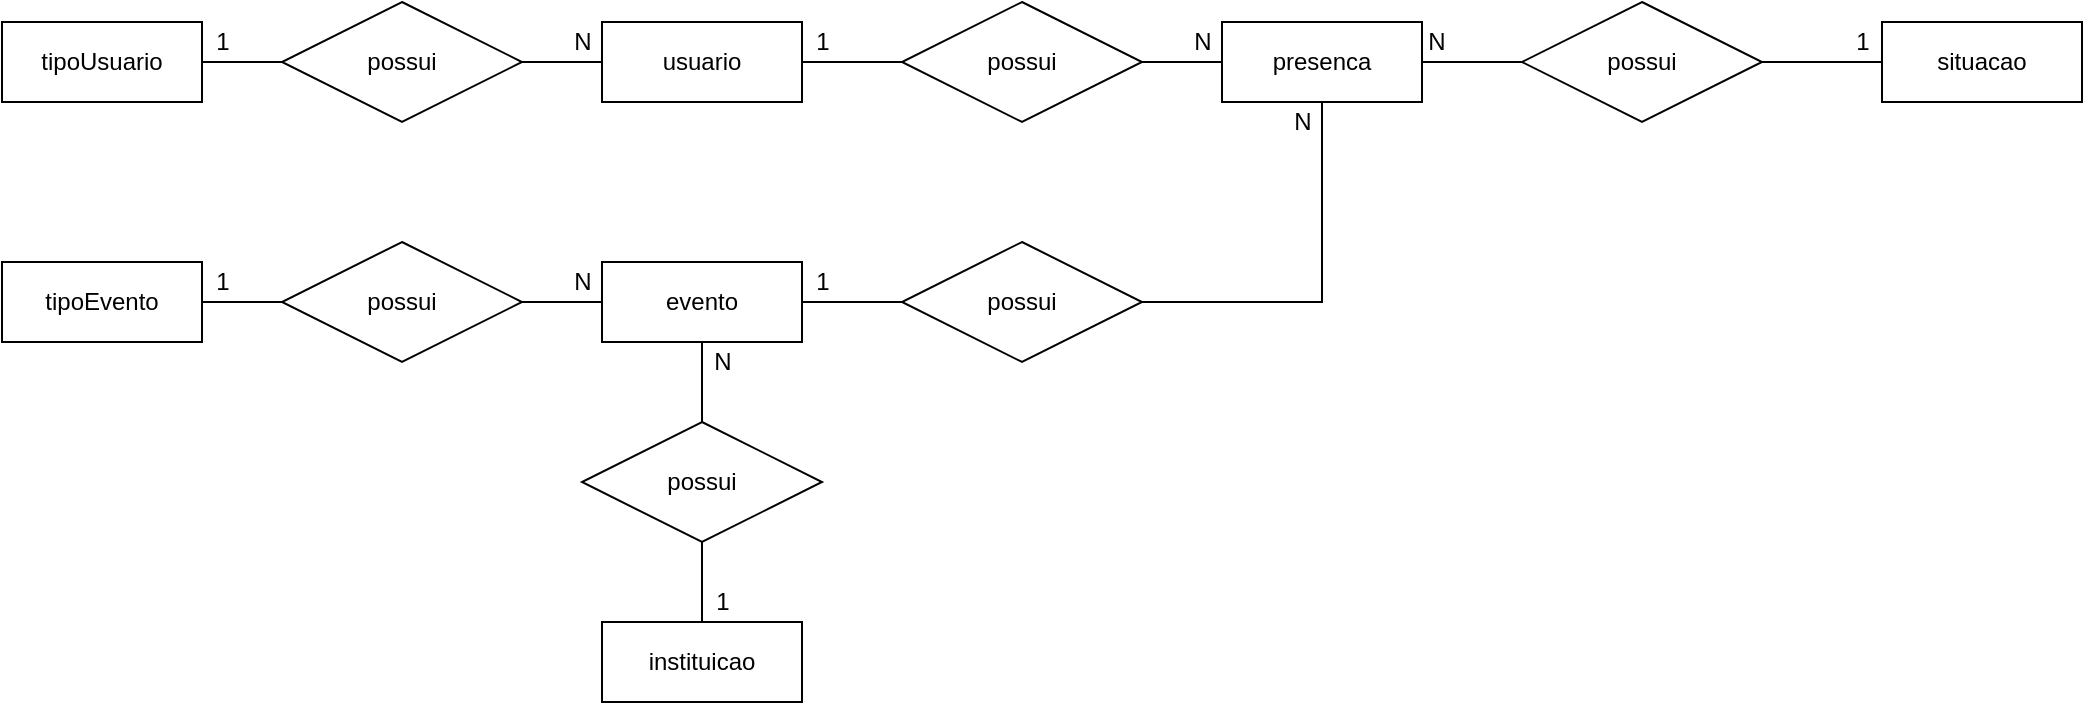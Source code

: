 <mxfile version="14.9.8" type="device" pages="2"><diagram id="8KYvfjo6kvPRjf18fHvL" name="Conceito"><mxGraphModel dx="668" dy="735" grid="1" gridSize="10" guides="1" tooltips="1" connect="1" arrows="1" fold="1" page="1" pageScale="1" pageWidth="827" pageHeight="1169" math="0" shadow="0"><root><mxCell id="0"/><mxCell id="1" parent="0"/><mxCell id="UQ9YuOm2cZUf2QV76al2-5" style="edgeStyle=orthogonalEdgeStyle;rounded=0;orthogonalLoop=1;jettySize=auto;html=1;entryX=0;entryY=0.5;entryDx=0;entryDy=0;endArrow=none;endFill=0;" edge="1" parent="1" source="UQ9YuOm2cZUf2QV76al2-2" target="UQ9YuOm2cZUf2QV76al2-3"><mxGeometry relative="1" as="geometry"/></mxCell><mxCell id="UQ9YuOm2cZUf2QV76al2-12" value="" style="edgeStyle=orthogonalEdgeStyle;rounded=0;orthogonalLoop=1;jettySize=auto;html=1;endArrow=none;endFill=0;" edge="1" parent="1" source="UQ9YuOm2cZUf2QV76al2-2" target="UQ9YuOm2cZUf2QV76al2-3"><mxGeometry relative="1" as="geometry"/></mxCell><mxCell id="UQ9YuOm2cZUf2QV76al2-2" value="tipoUsuario" style="whiteSpace=wrap;html=1;align=center;" vertex="1" parent="1"><mxGeometry x="100" y="180" width="100" height="40" as="geometry"/></mxCell><mxCell id="UQ9YuOm2cZUf2QV76al2-6" style="edgeStyle=orthogonalEdgeStyle;rounded=0;orthogonalLoop=1;jettySize=auto;html=1;entryX=0;entryY=0.5;entryDx=0;entryDy=0;endArrow=none;endFill=0;" edge="1" parent="1" source="UQ9YuOm2cZUf2QV76al2-3" target="UQ9YuOm2cZUf2QV76al2-4"><mxGeometry relative="1" as="geometry"/></mxCell><mxCell id="UQ9YuOm2cZUf2QV76al2-3" value="possui" style="shape=rhombus;perimeter=rhombusPerimeter;whiteSpace=wrap;html=1;align=center;" vertex="1" parent="1"><mxGeometry x="240" y="170" width="120" height="60" as="geometry"/></mxCell><mxCell id="UQ9YuOm2cZUf2QV76al2-28" style="edgeStyle=orthogonalEdgeStyle;rounded=0;orthogonalLoop=1;jettySize=auto;html=1;entryX=0;entryY=0.5;entryDx=0;entryDy=0;endArrow=none;endFill=0;" edge="1" parent="1" source="UQ9YuOm2cZUf2QV76al2-4" target="UQ9YuOm2cZUf2QV76al2-18"><mxGeometry relative="1" as="geometry"/></mxCell><mxCell id="UQ9YuOm2cZUf2QV76al2-4" value="usuario" style="whiteSpace=wrap;html=1;align=center;" vertex="1" parent="1"><mxGeometry x="400" y="180" width="100" height="40" as="geometry"/></mxCell><mxCell id="UQ9YuOm2cZUf2QV76al2-7" style="edgeStyle=orthogonalEdgeStyle;rounded=0;orthogonalLoop=1;jettySize=auto;html=1;entryX=0;entryY=0.5;entryDx=0;entryDy=0;endArrow=none;endFill=0;" edge="1" source="UQ9YuOm2cZUf2QV76al2-8" target="UQ9YuOm2cZUf2QV76al2-10" parent="1"><mxGeometry relative="1" as="geometry"/></mxCell><mxCell id="UQ9YuOm2cZUf2QV76al2-8" value="tipoEvento" style="whiteSpace=wrap;html=1;align=center;" vertex="1" parent="1"><mxGeometry x="100" y="300" width="100" height="40" as="geometry"/></mxCell><mxCell id="UQ9YuOm2cZUf2QV76al2-9" style="edgeStyle=orthogonalEdgeStyle;rounded=0;orthogonalLoop=1;jettySize=auto;html=1;entryX=0;entryY=0.5;entryDx=0;entryDy=0;endArrow=none;endFill=0;" edge="1" source="UQ9YuOm2cZUf2QV76al2-10" target="UQ9YuOm2cZUf2QV76al2-11" parent="1"><mxGeometry relative="1" as="geometry"/></mxCell><mxCell id="UQ9YuOm2cZUf2QV76al2-10" value="possui" style="shape=rhombus;perimeter=rhombusPerimeter;whiteSpace=wrap;html=1;align=center;" vertex="1" parent="1"><mxGeometry x="240" y="290" width="120" height="60" as="geometry"/></mxCell><mxCell id="UQ9YuOm2cZUf2QV76al2-21" style="edgeStyle=orthogonalEdgeStyle;rounded=0;orthogonalLoop=1;jettySize=auto;html=1;entryX=0.5;entryY=0;entryDx=0;entryDy=0;endArrow=none;endFill=0;" edge="1" parent="1" source="UQ9YuOm2cZUf2QV76al2-11" target="UQ9YuOm2cZUf2QV76al2-17"><mxGeometry relative="1" as="geometry"/></mxCell><mxCell id="UQ9YuOm2cZUf2QV76al2-11" value="evento" style="whiteSpace=wrap;html=1;align=center;" vertex="1" parent="1"><mxGeometry x="400" y="300" width="100" height="40" as="geometry"/></mxCell><mxCell id="UQ9YuOm2cZUf2QV76al2-13" value="1" style="text;html=1;align=center;verticalAlign=middle;resizable=0;points=[];autosize=1;strokeColor=none;" vertex="1" parent="1"><mxGeometry x="200" y="180" width="20" height="20" as="geometry"/></mxCell><mxCell id="UQ9YuOm2cZUf2QV76al2-14" value="N" style="text;html=1;align=center;verticalAlign=middle;resizable=0;points=[];autosize=1;strokeColor=none;" vertex="1" parent="1"><mxGeometry x="380" y="180" width="20" height="20" as="geometry"/></mxCell><mxCell id="UQ9YuOm2cZUf2QV76al2-15" value="1" style="text;html=1;align=center;verticalAlign=middle;resizable=0;points=[];autosize=1;strokeColor=none;" vertex="1" parent="1"><mxGeometry x="200" y="300" width="20" height="20" as="geometry"/></mxCell><mxCell id="UQ9YuOm2cZUf2QV76al2-16" value="N" style="text;html=1;align=center;verticalAlign=middle;resizable=0;points=[];autosize=1;strokeColor=none;" vertex="1" parent="1"><mxGeometry x="380" y="300" width="20" height="20" as="geometry"/></mxCell><mxCell id="UQ9YuOm2cZUf2QV76al2-22" style="edgeStyle=orthogonalEdgeStyle;rounded=0;orthogonalLoop=1;jettySize=auto;html=1;entryX=0.5;entryY=0;entryDx=0;entryDy=0;endArrow=none;endFill=0;" edge="1" parent="1" source="UQ9YuOm2cZUf2QV76al2-17" target="UQ9YuOm2cZUf2QV76al2-20"><mxGeometry relative="1" as="geometry"/></mxCell><mxCell id="UQ9YuOm2cZUf2QV76al2-17" value="possui" style="shape=rhombus;perimeter=rhombusPerimeter;whiteSpace=wrap;html=1;align=center;" vertex="1" parent="1"><mxGeometry x="390" y="380" width="120" height="60" as="geometry"/></mxCell><mxCell id="UQ9YuOm2cZUf2QV76al2-27" style="edgeStyle=orthogonalEdgeStyle;rounded=0;orthogonalLoop=1;jettySize=auto;html=1;entryX=0;entryY=0.5;entryDx=0;entryDy=0;endArrow=none;endFill=0;" edge="1" parent="1" source="UQ9YuOm2cZUf2QV76al2-18" target="UQ9YuOm2cZUf2QV76al2-25"><mxGeometry relative="1" as="geometry"/></mxCell><mxCell id="UQ9YuOm2cZUf2QV76al2-18" value="possui" style="shape=rhombus;perimeter=rhombusPerimeter;whiteSpace=wrap;html=1;align=center;" vertex="1" parent="1"><mxGeometry x="550" y="170" width="120" height="60" as="geometry"/></mxCell><mxCell id="UQ9YuOm2cZUf2QV76al2-20" value="instituicao" style="whiteSpace=wrap;html=1;align=center;" vertex="1" parent="1"><mxGeometry x="400" y="480" width="100" height="40" as="geometry"/></mxCell><mxCell id="UQ9YuOm2cZUf2QV76al2-23" value="1" style="text;html=1;align=center;verticalAlign=middle;resizable=0;points=[];autosize=1;strokeColor=none;" vertex="1" parent="1"><mxGeometry x="450" y="460" width="20" height="20" as="geometry"/></mxCell><mxCell id="UQ9YuOm2cZUf2QV76al2-24" value="N" style="text;html=1;align=center;verticalAlign=middle;resizable=0;points=[];autosize=1;strokeColor=none;" vertex="1" parent="1"><mxGeometry x="450" y="340" width="20" height="20" as="geometry"/></mxCell><mxCell id="UQ9YuOm2cZUf2QV76al2-39" style="edgeStyle=orthogonalEdgeStyle;rounded=0;orthogonalLoop=1;jettySize=auto;html=1;entryX=0;entryY=0.5;entryDx=0;entryDy=0;endArrow=none;endFill=0;" edge="1" parent="1" source="UQ9YuOm2cZUf2QV76al2-25" target="UQ9YuOm2cZUf2QV76al2-36"><mxGeometry relative="1" as="geometry"/></mxCell><mxCell id="UQ9YuOm2cZUf2QV76al2-25" value="presenca" style="whiteSpace=wrap;html=1;align=center;" vertex="1" parent="1"><mxGeometry x="710" y="180" width="100" height="40" as="geometry"/></mxCell><mxCell id="UQ9YuOm2cZUf2QV76al2-30" style="edgeStyle=orthogonalEdgeStyle;rounded=0;orthogonalLoop=1;jettySize=auto;html=1;entryX=0.5;entryY=1;entryDx=0;entryDy=0;endArrow=none;endFill=0;" edge="1" parent="1" source="UQ9YuOm2cZUf2QV76al2-29" target="UQ9YuOm2cZUf2QV76al2-25"><mxGeometry relative="1" as="geometry"/></mxCell><mxCell id="UQ9YuOm2cZUf2QV76al2-31" style="edgeStyle=orthogonalEdgeStyle;rounded=0;orthogonalLoop=1;jettySize=auto;html=1;entryX=1;entryY=0.5;entryDx=0;entryDy=0;endArrow=none;endFill=0;" edge="1" parent="1" source="UQ9YuOm2cZUf2QV76al2-29" target="UQ9YuOm2cZUf2QV76al2-11"><mxGeometry relative="1" as="geometry"/></mxCell><mxCell id="UQ9YuOm2cZUf2QV76al2-29" value="possui" style="shape=rhombus;perimeter=rhombusPerimeter;whiteSpace=wrap;html=1;align=center;" vertex="1" parent="1"><mxGeometry x="550" y="290" width="120" height="60" as="geometry"/></mxCell><mxCell id="UQ9YuOm2cZUf2QV76al2-32" value="1" style="text;html=1;align=center;verticalAlign=middle;resizable=0;points=[];autosize=1;strokeColor=none;" vertex="1" parent="1"><mxGeometry x="500" y="180" width="20" height="20" as="geometry"/></mxCell><mxCell id="UQ9YuOm2cZUf2QV76al2-33" value="N" style="text;html=1;align=center;verticalAlign=middle;resizable=0;points=[];autosize=1;strokeColor=none;" vertex="1" parent="1"><mxGeometry x="690" y="180" width="20" height="20" as="geometry"/></mxCell><mxCell id="UQ9YuOm2cZUf2QV76al2-34" value="N" style="text;html=1;align=center;verticalAlign=middle;resizable=0;points=[];autosize=1;strokeColor=none;" vertex="1" parent="1"><mxGeometry x="740" y="220" width="20" height="20" as="geometry"/></mxCell><mxCell id="UQ9YuOm2cZUf2QV76al2-35" value="1" style="text;html=1;align=center;verticalAlign=middle;resizable=0;points=[];autosize=1;strokeColor=none;" vertex="1" parent="1"><mxGeometry x="500" y="300" width="20" height="20" as="geometry"/></mxCell><mxCell id="UQ9YuOm2cZUf2QV76al2-40" style="edgeStyle=orthogonalEdgeStyle;rounded=0;orthogonalLoop=1;jettySize=auto;html=1;entryX=0;entryY=0.5;entryDx=0;entryDy=0;endArrow=none;endFill=0;" edge="1" parent="1" source="UQ9YuOm2cZUf2QV76al2-36" target="UQ9YuOm2cZUf2QV76al2-37"><mxGeometry relative="1" as="geometry"/></mxCell><mxCell id="UQ9YuOm2cZUf2QV76al2-36" value="possui" style="shape=rhombus;perimeter=rhombusPerimeter;whiteSpace=wrap;html=1;align=center;" vertex="1" parent="1"><mxGeometry x="860" y="170" width="120" height="60" as="geometry"/></mxCell><mxCell id="UQ9YuOm2cZUf2QV76al2-37" value="situacao" style="whiteSpace=wrap;html=1;align=center;" vertex="1" parent="1"><mxGeometry x="1040" y="180" width="100" height="40" as="geometry"/></mxCell><mxCell id="UQ9YuOm2cZUf2QV76al2-41" value="1" style="text;html=1;align=center;verticalAlign=middle;resizable=0;points=[];autosize=1;strokeColor=none;" vertex="1" parent="1"><mxGeometry x="1020" y="180" width="20" height="20" as="geometry"/></mxCell><mxCell id="UQ9YuOm2cZUf2QV76al2-42" value="N" style="text;html=1;align=center;verticalAlign=middle;resizable=0;points=[];autosize=1;strokeColor=none;" vertex="1" parent="1"><mxGeometry x="807" y="180" width="20" height="20" as="geometry"/></mxCell></root></mxGraphModel></diagram><diagram id="87io16Azqyh-L8tjWAuX" name="Lógico"><mxGraphModel dx="786" dy="865" grid="1" gridSize="10" guides="1" tooltips="1" connect="1" arrows="1" fold="1" page="1" pageScale="1" pageWidth="827" pageHeight="1169" math="0" shadow="0"><root><mxCell id="adx8BtPXT2nNKOb2gw-r-0"/><mxCell id="adx8BtPXT2nNKOb2gw-r-1" parent="adx8BtPXT2nNKOb2gw-r-0"/><mxCell id="WqgR4Fwuc0TpO6VFwHFR-0" value="tipoUsuario" style="shape=table;startSize=30;container=1;collapsible=1;childLayout=tableLayout;fixedRows=1;rowLines=0;fontStyle=1;align=center;resizeLast=1;" vertex="1" parent="adx8BtPXT2nNKOb2gw-r-1"><mxGeometry x="69" y="100" width="180" height="100" as="geometry"/></mxCell><mxCell id="WqgR4Fwuc0TpO6VFwHFR-1" value="" style="shape=partialRectangle;collapsible=0;dropTarget=0;pointerEvents=0;fillColor=none;top=0;left=0;bottom=1;right=0;points=[[0,0.5],[1,0.5]];portConstraint=eastwest;" vertex="1" parent="WqgR4Fwuc0TpO6VFwHFR-0"><mxGeometry y="30" width="180" height="30" as="geometry"/></mxCell><mxCell id="WqgR4Fwuc0TpO6VFwHFR-2" value="PK" style="shape=partialRectangle;connectable=0;fillColor=none;top=0;left=0;bottom=0;right=0;fontStyle=1;overflow=hidden;" vertex="1" parent="WqgR4Fwuc0TpO6VFwHFR-1"><mxGeometry width="30" height="30" as="geometry"/></mxCell><mxCell id="WqgR4Fwuc0TpO6VFwHFR-3" value="idTipoUsuario" style="shape=partialRectangle;connectable=0;fillColor=none;top=0;left=0;bottom=0;right=0;align=left;spacingLeft=6;fontStyle=5;overflow=hidden;" vertex="1" parent="WqgR4Fwuc0TpO6VFwHFR-1"><mxGeometry x="30" width="150" height="30" as="geometry"/></mxCell><mxCell id="WqgR4Fwuc0TpO6VFwHFR-4" value="" style="shape=partialRectangle;collapsible=0;dropTarget=0;pointerEvents=0;fillColor=none;top=0;left=0;bottom=0;right=0;points=[[0,0.5],[1,0.5]];portConstraint=eastwest;" vertex="1" parent="WqgR4Fwuc0TpO6VFwHFR-0"><mxGeometry y="60" width="180" height="30" as="geometry"/></mxCell><mxCell id="WqgR4Fwuc0TpO6VFwHFR-5" value="" style="shape=partialRectangle;connectable=0;fillColor=none;top=0;left=0;bottom=0;right=0;editable=1;overflow=hidden;" vertex="1" parent="WqgR4Fwuc0TpO6VFwHFR-4"><mxGeometry width="30" height="30" as="geometry"/></mxCell><mxCell id="WqgR4Fwuc0TpO6VFwHFR-6" value="tituloTipoUsuaario" style="shape=partialRectangle;connectable=0;fillColor=none;top=0;left=0;bottom=0;right=0;align=left;spacingLeft=6;overflow=hidden;" vertex="1" parent="WqgR4Fwuc0TpO6VFwHFR-4"><mxGeometry x="30" width="150" height="30" as="geometry"/></mxCell><mxCell id="WqgR4Fwuc0TpO6VFwHFR-13" value="Usuario" style="shape=table;startSize=30;container=1;collapsible=1;childLayout=tableLayout;fixedRows=1;rowLines=0;fontStyle=1;align=center;resizeLast=1;" vertex="1" parent="adx8BtPXT2nNKOb2gw-r-1"><mxGeometry x="309" y="100" width="180" height="190" as="geometry"/></mxCell><mxCell id="WqgR4Fwuc0TpO6VFwHFR-14" value="" style="shape=partialRectangle;collapsible=0;dropTarget=0;pointerEvents=0;fillColor=none;top=0;left=0;bottom=0;right=0;points=[[0,0.5],[1,0.5]];portConstraint=eastwest;" vertex="1" parent="WqgR4Fwuc0TpO6VFwHFR-13"><mxGeometry y="30" width="180" height="30" as="geometry"/></mxCell><mxCell id="WqgR4Fwuc0TpO6VFwHFR-15" value="PK" style="shape=partialRectangle;connectable=0;fillColor=none;top=0;left=0;bottom=0;right=0;fontStyle=1;overflow=hidden;" vertex="1" parent="WqgR4Fwuc0TpO6VFwHFR-14"><mxGeometry width="60" height="30" as="geometry"/></mxCell><mxCell id="WqgR4Fwuc0TpO6VFwHFR-16" value="idUsuario" style="shape=partialRectangle;connectable=0;fillColor=none;top=0;left=0;bottom=0;right=0;align=left;spacingLeft=6;fontStyle=5;overflow=hidden;" vertex="1" parent="WqgR4Fwuc0TpO6VFwHFR-14"><mxGeometry x="60" width="120" height="30" as="geometry"/></mxCell><mxCell id="WqgR4Fwuc0TpO6VFwHFR-17" value="" style="shape=partialRectangle;collapsible=0;dropTarget=0;pointerEvents=0;fillColor=none;top=0;left=0;bottom=1;right=0;points=[[0,0.5],[1,0.5]];portConstraint=eastwest;" vertex="1" parent="WqgR4Fwuc0TpO6VFwHFR-13"><mxGeometry y="60" width="180" height="30" as="geometry"/></mxCell><mxCell id="WqgR4Fwuc0TpO6VFwHFR-18" value="FK" style="shape=partialRectangle;connectable=0;fillColor=none;top=0;left=0;bottom=0;right=0;fontStyle=1;overflow=hidden;" vertex="1" parent="WqgR4Fwuc0TpO6VFwHFR-17"><mxGeometry width="60" height="30" as="geometry"/></mxCell><mxCell id="WqgR4Fwuc0TpO6VFwHFR-19" value="IdTipoUsuario" style="shape=partialRectangle;connectable=0;fillColor=none;top=0;left=0;bottom=0;right=0;align=left;spacingLeft=6;fontStyle=5;overflow=hidden;" vertex="1" parent="WqgR4Fwuc0TpO6VFwHFR-17"><mxGeometry x="60" width="120" height="30" as="geometry"/></mxCell><mxCell id="WqgR4Fwuc0TpO6VFwHFR-20" value="" style="shape=partialRectangle;collapsible=0;dropTarget=0;pointerEvents=0;fillColor=none;top=0;left=0;bottom=0;right=0;points=[[0,0.5],[1,0.5]];portConstraint=eastwest;" vertex="1" parent="WqgR4Fwuc0TpO6VFwHFR-13"><mxGeometry y="90" width="180" height="30" as="geometry"/></mxCell><mxCell id="WqgR4Fwuc0TpO6VFwHFR-21" value="" style="shape=partialRectangle;connectable=0;fillColor=none;top=0;left=0;bottom=0;right=0;editable=1;overflow=hidden;" vertex="1" parent="WqgR4Fwuc0TpO6VFwHFR-20"><mxGeometry width="60" height="30" as="geometry"/></mxCell><mxCell id="WqgR4Fwuc0TpO6VFwHFR-22" value="nomeUsuario" style="shape=partialRectangle;connectable=0;fillColor=none;top=0;left=0;bottom=0;right=0;align=left;spacingLeft=6;overflow=hidden;" vertex="1" parent="WqgR4Fwuc0TpO6VFwHFR-20"><mxGeometry x="60" width="120" height="30" as="geometry"/></mxCell><mxCell id="WqgR4Fwuc0TpO6VFwHFR-23" value="" style="shape=partialRectangle;collapsible=0;dropTarget=0;pointerEvents=0;fillColor=none;top=0;left=0;bottom=0;right=0;points=[[0,0.5],[1,0.5]];portConstraint=eastwest;" vertex="1" parent="WqgR4Fwuc0TpO6VFwHFR-13"><mxGeometry y="120" width="180" height="30" as="geometry"/></mxCell><mxCell id="WqgR4Fwuc0TpO6VFwHFR-24" value="" style="shape=partialRectangle;connectable=0;fillColor=none;top=0;left=0;bottom=0;right=0;editable=1;overflow=hidden;" vertex="1" parent="WqgR4Fwuc0TpO6VFwHFR-23"><mxGeometry width="60" height="30" as="geometry"/></mxCell><mxCell id="WqgR4Fwuc0TpO6VFwHFR-25" value="email" style="shape=partialRectangle;connectable=0;fillColor=none;top=0;left=0;bottom=0;right=0;align=left;spacingLeft=6;overflow=hidden;" vertex="1" parent="WqgR4Fwuc0TpO6VFwHFR-23"><mxGeometry x="60" width="120" height="30" as="geometry"/></mxCell><mxCell id="WqgR4Fwuc0TpO6VFwHFR-41" value="" style="shape=partialRectangle;collapsible=0;dropTarget=0;pointerEvents=0;fillColor=none;top=0;left=0;bottom=0;right=0;points=[[0,0.5],[1,0.5]];portConstraint=eastwest;" vertex="1" parent="WqgR4Fwuc0TpO6VFwHFR-13"><mxGeometry y="150" width="180" height="30" as="geometry"/></mxCell><mxCell id="WqgR4Fwuc0TpO6VFwHFR-42" value="" style="shape=partialRectangle;connectable=0;fillColor=none;top=0;left=0;bottom=0;right=0;editable=1;overflow=hidden;" vertex="1" parent="WqgR4Fwuc0TpO6VFwHFR-41"><mxGeometry width="60" height="30" as="geometry"/></mxCell><mxCell id="WqgR4Fwuc0TpO6VFwHFR-43" value="senha" style="shape=partialRectangle;connectable=0;fillColor=none;top=0;left=0;bottom=0;right=0;align=left;spacingLeft=6;overflow=hidden;" vertex="1" parent="WqgR4Fwuc0TpO6VFwHFR-41"><mxGeometry x="60" width="120" height="30" as="geometry"/></mxCell><mxCell id="WqgR4Fwuc0TpO6VFwHFR-44" value="tipoEvento" style="shape=table;startSize=30;container=1;collapsible=1;childLayout=tableLayout;fixedRows=1;rowLines=0;fontStyle=1;align=center;resizeLast=1;" vertex="1" parent="adx8BtPXT2nNKOb2gw-r-1"><mxGeometry x="69" y="350" width="180" height="100" as="geometry"/></mxCell><mxCell id="WqgR4Fwuc0TpO6VFwHFR-45" value="" style="shape=partialRectangle;collapsible=0;dropTarget=0;pointerEvents=0;fillColor=none;top=0;left=0;bottom=1;right=0;points=[[0,0.5],[1,0.5]];portConstraint=eastwest;" vertex="1" parent="WqgR4Fwuc0TpO6VFwHFR-44"><mxGeometry y="30" width="180" height="30" as="geometry"/></mxCell><mxCell id="WqgR4Fwuc0TpO6VFwHFR-46" value="PK" style="shape=partialRectangle;connectable=0;fillColor=none;top=0;left=0;bottom=0;right=0;fontStyle=1;overflow=hidden;" vertex="1" parent="WqgR4Fwuc0TpO6VFwHFR-45"><mxGeometry width="30" height="30" as="geometry"/></mxCell><mxCell id="WqgR4Fwuc0TpO6VFwHFR-47" value="idTipoEvento" style="shape=partialRectangle;connectable=0;fillColor=none;top=0;left=0;bottom=0;right=0;align=left;spacingLeft=6;fontStyle=5;overflow=hidden;" vertex="1" parent="WqgR4Fwuc0TpO6VFwHFR-45"><mxGeometry x="30" width="150" height="30" as="geometry"/></mxCell><mxCell id="WqgR4Fwuc0TpO6VFwHFR-48" value="" style="shape=partialRectangle;collapsible=0;dropTarget=0;pointerEvents=0;fillColor=none;top=0;left=0;bottom=0;right=0;points=[[0,0.5],[1,0.5]];portConstraint=eastwest;" vertex="1" parent="WqgR4Fwuc0TpO6VFwHFR-44"><mxGeometry y="60" width="180" height="30" as="geometry"/></mxCell><mxCell id="WqgR4Fwuc0TpO6VFwHFR-49" value="" style="shape=partialRectangle;connectable=0;fillColor=none;top=0;left=0;bottom=0;right=0;editable=1;overflow=hidden;" vertex="1" parent="WqgR4Fwuc0TpO6VFwHFR-48"><mxGeometry width="30" height="30" as="geometry"/></mxCell><mxCell id="WqgR4Fwuc0TpO6VFwHFR-50" value="tituloTipoEvento" style="shape=partialRectangle;connectable=0;fillColor=none;top=0;left=0;bottom=0;right=0;align=left;spacingLeft=6;overflow=hidden;" vertex="1" parent="WqgR4Fwuc0TpO6VFwHFR-48"><mxGeometry x="30" width="150" height="30" as="geometry"/></mxCell><mxCell id="WqgR4Fwuc0TpO6VFwHFR-57" value="evento" style="shape=table;startSize=30;container=1;collapsible=1;childLayout=tableLayout;fixedRows=1;rowLines=0;fontStyle=1;align=center;resizeLast=1;" vertex="1" parent="adx8BtPXT2nNKOb2gw-r-1"><mxGeometry x="309" y="350" width="180" height="250" as="geometry"/></mxCell><mxCell id="WqgR4Fwuc0TpO6VFwHFR-58" value="" style="shape=partialRectangle;collapsible=0;dropTarget=0;pointerEvents=0;fillColor=none;top=0;left=0;bottom=0;right=0;points=[[0,0.5],[1,0.5]];portConstraint=eastwest;" vertex="1" parent="WqgR4Fwuc0TpO6VFwHFR-57"><mxGeometry y="30" width="180" height="30" as="geometry"/></mxCell><mxCell id="WqgR4Fwuc0TpO6VFwHFR-59" value="PK" style="shape=partialRectangle;connectable=0;fillColor=none;top=0;left=0;bottom=0;right=0;fontStyle=1;overflow=hidden;" vertex="1" parent="WqgR4Fwuc0TpO6VFwHFR-58"><mxGeometry width="60" height="30" as="geometry"/></mxCell><mxCell id="WqgR4Fwuc0TpO6VFwHFR-60" value="idEvento" style="shape=partialRectangle;connectable=0;fillColor=none;top=0;left=0;bottom=0;right=0;align=left;spacingLeft=6;fontStyle=5;overflow=hidden;" vertex="1" parent="WqgR4Fwuc0TpO6VFwHFR-58"><mxGeometry x="60" width="120" height="30" as="geometry"/></mxCell><mxCell id="WqgR4Fwuc0TpO6VFwHFR-75" value="" style="shape=partialRectangle;collapsible=0;dropTarget=0;pointerEvents=0;fillColor=none;top=0;left=0;bottom=0;right=0;points=[[0,0.5],[1,0.5]];portConstraint=eastwest;" vertex="1" parent="WqgR4Fwuc0TpO6VFwHFR-57"><mxGeometry y="60" width="180" height="30" as="geometry"/></mxCell><mxCell id="WqgR4Fwuc0TpO6VFwHFR-76" value="FK" style="shape=partialRectangle;connectable=0;fillColor=none;top=0;left=0;bottom=0;right=0;fontStyle=0;overflow=hidden;" vertex="1" parent="WqgR4Fwuc0TpO6VFwHFR-75"><mxGeometry width="60" height="30" as="geometry"/></mxCell><mxCell id="WqgR4Fwuc0TpO6VFwHFR-77" value="idTipoEvento" style="shape=partialRectangle;connectable=0;fillColor=none;top=0;left=0;bottom=0;right=0;align=left;spacingLeft=6;fontStyle=0;overflow=hidden;" vertex="1" parent="WqgR4Fwuc0TpO6VFwHFR-75"><mxGeometry x="60" width="120" height="30" as="geometry"/></mxCell><mxCell id="WqgR4Fwuc0TpO6VFwHFR-61" value="" style="shape=partialRectangle;collapsible=0;dropTarget=0;pointerEvents=0;fillColor=none;top=0;left=0;bottom=1;right=0;points=[[0,0.5],[1,0.5]];portConstraint=eastwest;" vertex="1" parent="WqgR4Fwuc0TpO6VFwHFR-57"><mxGeometry y="90" width="180" height="30" as="geometry"/></mxCell><mxCell id="WqgR4Fwuc0TpO6VFwHFR-62" value="FK" style="shape=partialRectangle;connectable=0;fillColor=none;top=0;left=0;bottom=0;right=0;fontStyle=1;overflow=hidden;" vertex="1" parent="WqgR4Fwuc0TpO6VFwHFR-61"><mxGeometry width="60" height="30" as="geometry"/></mxCell><mxCell id="WqgR4Fwuc0TpO6VFwHFR-63" value="idInstituicao" style="shape=partialRectangle;connectable=0;fillColor=none;top=0;left=0;bottom=0;right=0;align=left;spacingLeft=6;fontStyle=5;overflow=hidden;" vertex="1" parent="WqgR4Fwuc0TpO6VFwHFR-61"><mxGeometry x="60" width="120" height="30" as="geometry"/></mxCell><mxCell id="WqgR4Fwuc0TpO6VFwHFR-64" value="" style="shape=partialRectangle;collapsible=0;dropTarget=0;pointerEvents=0;fillColor=none;top=0;left=0;bottom=0;right=0;points=[[0,0.5],[1,0.5]];portConstraint=eastwest;" vertex="1" parent="WqgR4Fwuc0TpO6VFwHFR-57"><mxGeometry y="120" width="180" height="30" as="geometry"/></mxCell><mxCell id="WqgR4Fwuc0TpO6VFwHFR-65" value="" style="shape=partialRectangle;connectable=0;fillColor=none;top=0;left=0;bottom=0;right=0;editable=1;overflow=hidden;" vertex="1" parent="WqgR4Fwuc0TpO6VFwHFR-64"><mxGeometry width="60" height="30" as="geometry"/></mxCell><mxCell id="WqgR4Fwuc0TpO6VFwHFR-66" value="nomeEvento" style="shape=partialRectangle;connectable=0;fillColor=none;top=0;left=0;bottom=0;right=0;align=left;spacingLeft=6;overflow=hidden;" vertex="1" parent="WqgR4Fwuc0TpO6VFwHFR-64"><mxGeometry x="60" width="120" height="30" as="geometry"/></mxCell><mxCell id="WqgR4Fwuc0TpO6VFwHFR-92" value="" style="shape=partialRectangle;collapsible=0;dropTarget=0;pointerEvents=0;fillColor=none;top=0;left=0;bottom=0;right=0;points=[[0,0.5],[1,0.5]];portConstraint=eastwest;" vertex="1" parent="WqgR4Fwuc0TpO6VFwHFR-57"><mxGeometry y="150" width="180" height="30" as="geometry"/></mxCell><mxCell id="WqgR4Fwuc0TpO6VFwHFR-93" value="" style="shape=partialRectangle;connectable=0;fillColor=none;top=0;left=0;bottom=0;right=0;editable=1;overflow=hidden;" vertex="1" parent="WqgR4Fwuc0TpO6VFwHFR-92"><mxGeometry width="60" height="30" as="geometry"/></mxCell><mxCell id="WqgR4Fwuc0TpO6VFwHFR-94" value="descricao" style="shape=partialRectangle;connectable=0;fillColor=none;top=0;left=0;bottom=0;right=0;align=left;spacingLeft=6;overflow=hidden;" vertex="1" parent="WqgR4Fwuc0TpO6VFwHFR-92"><mxGeometry x="60" width="120" height="30" as="geometry"/></mxCell><mxCell id="WqgR4Fwuc0TpO6VFwHFR-96" value="" style="shape=partialRectangle;collapsible=0;dropTarget=0;pointerEvents=0;fillColor=none;top=0;left=0;bottom=0;right=0;points=[[0,0.5],[1,0.5]];portConstraint=eastwest;" vertex="1" parent="WqgR4Fwuc0TpO6VFwHFR-57"><mxGeometry y="180" width="180" height="30" as="geometry"/></mxCell><mxCell id="WqgR4Fwuc0TpO6VFwHFR-97" value="" style="shape=partialRectangle;connectable=0;fillColor=none;top=0;left=0;bottom=0;right=0;editable=1;overflow=hidden;" vertex="1" parent="WqgR4Fwuc0TpO6VFwHFR-96"><mxGeometry width="60" height="30" as="geometry"/></mxCell><mxCell id="WqgR4Fwuc0TpO6VFwHFR-98" value="dataEvento" style="shape=partialRectangle;connectable=0;fillColor=none;top=0;left=0;bottom=0;right=0;align=left;spacingLeft=6;overflow=hidden;" vertex="1" parent="WqgR4Fwuc0TpO6VFwHFR-96"><mxGeometry x="60" width="120" height="30" as="geometry"/></mxCell><mxCell id="WqgR4Fwuc0TpO6VFwHFR-67" value="" style="shape=partialRectangle;collapsible=0;dropTarget=0;pointerEvents=0;fillColor=none;top=0;left=0;bottom=0;right=0;points=[[0,0.5],[1,0.5]];portConstraint=eastwest;" vertex="1" parent="WqgR4Fwuc0TpO6VFwHFR-57"><mxGeometry y="210" width="180" height="30" as="geometry"/></mxCell><mxCell id="WqgR4Fwuc0TpO6VFwHFR-68" value="" style="shape=partialRectangle;connectable=0;fillColor=none;top=0;left=0;bottom=0;right=0;editable=1;overflow=hidden;" vertex="1" parent="WqgR4Fwuc0TpO6VFwHFR-67"><mxGeometry width="60" height="30" as="geometry"/></mxCell><mxCell id="WqgR4Fwuc0TpO6VFwHFR-69" value="acessoLivre" style="shape=partialRectangle;connectable=0;fillColor=none;top=0;left=0;bottom=0;right=0;align=left;spacingLeft=6;overflow=hidden;" vertex="1" parent="WqgR4Fwuc0TpO6VFwHFR-67"><mxGeometry x="60" width="120" height="30" as="geometry"/></mxCell><mxCell id="WqgR4Fwuc0TpO6VFwHFR-99" value="instituicao" style="shape=table;startSize=30;container=1;collapsible=1;childLayout=tableLayout;fixedRows=1;rowLines=0;fontStyle=1;align=center;resizeLast=1;" vertex="1" parent="adx8BtPXT2nNKOb2gw-r-1"><mxGeometry x="69" y="530" width="180" height="160" as="geometry"/></mxCell><mxCell id="WqgR4Fwuc0TpO6VFwHFR-100" value="" style="shape=partialRectangle;collapsible=0;dropTarget=0;pointerEvents=0;fillColor=none;top=0;left=0;bottom=1;right=0;points=[[0,0.5],[1,0.5]];portConstraint=eastwest;" vertex="1" parent="WqgR4Fwuc0TpO6VFwHFR-99"><mxGeometry y="30" width="180" height="30" as="geometry"/></mxCell><mxCell id="WqgR4Fwuc0TpO6VFwHFR-101" value="PK" style="shape=partialRectangle;connectable=0;fillColor=none;top=0;left=0;bottom=0;right=0;fontStyle=1;overflow=hidden;" vertex="1" parent="WqgR4Fwuc0TpO6VFwHFR-100"><mxGeometry width="30" height="30" as="geometry"/></mxCell><mxCell id="WqgR4Fwuc0TpO6VFwHFR-102" value="idInstituicao" style="shape=partialRectangle;connectable=0;fillColor=none;top=0;left=0;bottom=0;right=0;align=left;spacingLeft=6;fontStyle=5;overflow=hidden;" vertex="1" parent="WqgR4Fwuc0TpO6VFwHFR-100"><mxGeometry x="30" width="150" height="30" as="geometry"/></mxCell><mxCell id="WqgR4Fwuc0TpO6VFwHFR-103" value="" style="shape=partialRectangle;collapsible=0;dropTarget=0;pointerEvents=0;fillColor=none;top=0;left=0;bottom=0;right=0;points=[[0,0.5],[1,0.5]];portConstraint=eastwest;" vertex="1" parent="WqgR4Fwuc0TpO6VFwHFR-99"><mxGeometry y="60" width="180" height="30" as="geometry"/></mxCell><mxCell id="WqgR4Fwuc0TpO6VFwHFR-104" value="" style="shape=partialRectangle;connectable=0;fillColor=none;top=0;left=0;bottom=0;right=0;editable=1;overflow=hidden;" vertex="1" parent="WqgR4Fwuc0TpO6VFwHFR-103"><mxGeometry width="30" height="30" as="geometry"/></mxCell><mxCell id="WqgR4Fwuc0TpO6VFwHFR-105" value="cnpj" style="shape=partialRectangle;connectable=0;fillColor=none;top=0;left=0;bottom=0;right=0;align=left;spacingLeft=6;overflow=hidden;" vertex="1" parent="WqgR4Fwuc0TpO6VFwHFR-103"><mxGeometry x="30" width="150" height="30" as="geometry"/></mxCell><mxCell id="WqgR4Fwuc0TpO6VFwHFR-106" value="" style="shape=partialRectangle;collapsible=0;dropTarget=0;pointerEvents=0;fillColor=none;top=0;left=0;bottom=0;right=0;points=[[0,0.5],[1,0.5]];portConstraint=eastwest;" vertex="1" parent="WqgR4Fwuc0TpO6VFwHFR-99"><mxGeometry y="90" width="180" height="30" as="geometry"/></mxCell><mxCell id="WqgR4Fwuc0TpO6VFwHFR-107" value="" style="shape=partialRectangle;connectable=0;fillColor=none;top=0;left=0;bottom=0;right=0;editable=1;overflow=hidden;" vertex="1" parent="WqgR4Fwuc0TpO6VFwHFR-106"><mxGeometry width="30" height="30" as="geometry"/></mxCell><mxCell id="WqgR4Fwuc0TpO6VFwHFR-108" value="nomeFantasia" style="shape=partialRectangle;connectable=0;fillColor=none;top=0;left=0;bottom=0;right=0;align=left;spacingLeft=6;overflow=hidden;" vertex="1" parent="WqgR4Fwuc0TpO6VFwHFR-106"><mxGeometry x="30" width="150" height="30" as="geometry"/></mxCell><mxCell id="WqgR4Fwuc0TpO6VFwHFR-109" value="" style="shape=partialRectangle;collapsible=0;dropTarget=0;pointerEvents=0;fillColor=none;top=0;left=0;bottom=0;right=0;points=[[0,0.5],[1,0.5]];portConstraint=eastwest;" vertex="1" parent="WqgR4Fwuc0TpO6VFwHFR-99"><mxGeometry y="120" width="180" height="30" as="geometry"/></mxCell><mxCell id="WqgR4Fwuc0TpO6VFwHFR-110" value="" style="shape=partialRectangle;connectable=0;fillColor=none;top=0;left=0;bottom=0;right=0;editable=1;overflow=hidden;" vertex="1" parent="WqgR4Fwuc0TpO6VFwHFR-109"><mxGeometry width="30" height="30" as="geometry"/></mxCell><mxCell id="WqgR4Fwuc0TpO6VFwHFR-111" value="endereco" style="shape=partialRectangle;connectable=0;fillColor=none;top=0;left=0;bottom=0;right=0;align=left;spacingLeft=6;overflow=hidden;" vertex="1" parent="WqgR4Fwuc0TpO6VFwHFR-109"><mxGeometry x="30" width="150" height="30" as="geometry"/></mxCell><mxCell id="WqgR4Fwuc0TpO6VFwHFR-112" value="presenca" style="shape=table;startSize=30;container=1;collapsible=1;childLayout=tableLayout;fixedRows=1;rowLines=0;fontStyle=1;align=center;resizeLast=1;" vertex="1" parent="adx8BtPXT2nNKOb2gw-r-1"><mxGeometry x="549" y="240" width="180" height="160" as="geometry"/></mxCell><mxCell id="WqgR4Fwuc0TpO6VFwHFR-113" value="" style="shape=partialRectangle;collapsible=0;dropTarget=0;pointerEvents=0;fillColor=none;top=0;left=0;bottom=0;right=0;points=[[0,0.5],[1,0.5]];portConstraint=eastwest;" vertex="1" parent="WqgR4Fwuc0TpO6VFwHFR-112"><mxGeometry y="30" width="180" height="30" as="geometry"/></mxCell><mxCell id="WqgR4Fwuc0TpO6VFwHFR-114" value="PK" style="shape=partialRectangle;connectable=0;fillColor=none;top=0;left=0;bottom=0;right=0;fontStyle=1;overflow=hidden;" vertex="1" parent="WqgR4Fwuc0TpO6VFwHFR-113"><mxGeometry width="60" height="30" as="geometry"/></mxCell><mxCell id="WqgR4Fwuc0TpO6VFwHFR-115" value="idPresenca" style="shape=partialRectangle;connectable=0;fillColor=none;top=0;left=0;bottom=0;right=0;align=left;spacingLeft=6;fontStyle=5;overflow=hidden;" vertex="1" parent="WqgR4Fwuc0TpO6VFwHFR-113"><mxGeometry x="60" width="120" height="30" as="geometry"/></mxCell><mxCell id="WqgR4Fwuc0TpO6VFwHFR-138" value="" style="shape=partialRectangle;collapsible=0;dropTarget=0;pointerEvents=0;fillColor=none;top=0;left=0;bottom=0;right=0;points=[[0,0.5],[1,0.5]];portConstraint=eastwest;" vertex="1" parent="WqgR4Fwuc0TpO6VFwHFR-112"><mxGeometry y="60" width="180" height="30" as="geometry"/></mxCell><mxCell id="WqgR4Fwuc0TpO6VFwHFR-139" value="FK" style="shape=partialRectangle;connectable=0;fillColor=none;top=0;left=0;bottom=0;right=0;fontStyle=1;overflow=hidden;" vertex="1" parent="WqgR4Fwuc0TpO6VFwHFR-138"><mxGeometry width="60" height="30" as="geometry"/></mxCell><mxCell id="WqgR4Fwuc0TpO6VFwHFR-140" value="idUsuario" style="shape=partialRectangle;connectable=0;fillColor=none;top=0;left=0;bottom=0;right=0;align=left;spacingLeft=6;fontStyle=5;overflow=hidden;" vertex="1" parent="WqgR4Fwuc0TpO6VFwHFR-138"><mxGeometry x="60" width="120" height="30" as="geometry"/></mxCell><mxCell id="WqgR4Fwuc0TpO6VFwHFR-141" value="" style="shape=partialRectangle;collapsible=0;dropTarget=0;pointerEvents=0;fillColor=none;top=0;left=0;bottom=0;right=0;points=[[0,0.5],[1,0.5]];portConstraint=eastwest;" vertex="1" parent="WqgR4Fwuc0TpO6VFwHFR-112"><mxGeometry y="90" width="180" height="30" as="geometry"/></mxCell><mxCell id="WqgR4Fwuc0TpO6VFwHFR-142" value="FK" style="shape=partialRectangle;connectable=0;fillColor=none;top=0;left=0;bottom=0;right=0;fontStyle=1;overflow=hidden;" vertex="1" parent="WqgR4Fwuc0TpO6VFwHFR-141"><mxGeometry width="60" height="30" as="geometry"/></mxCell><mxCell id="WqgR4Fwuc0TpO6VFwHFR-143" value="idEvento" style="shape=partialRectangle;connectable=0;fillColor=none;top=0;left=0;bottom=0;right=0;align=left;spacingLeft=6;fontStyle=5;overflow=hidden;" vertex="1" parent="WqgR4Fwuc0TpO6VFwHFR-141"><mxGeometry x="60" width="120" height="30" as="geometry"/></mxCell><mxCell id="WqgR4Fwuc0TpO6VFwHFR-144" value="" style="shape=partialRectangle;collapsible=0;dropTarget=0;pointerEvents=0;fillColor=none;top=0;left=0;bottom=0;right=0;points=[[0,0.5],[1,0.5]];portConstraint=eastwest;" vertex="1" parent="WqgR4Fwuc0TpO6VFwHFR-112"><mxGeometry y="120" width="180" height="30" as="geometry"/></mxCell><mxCell id="WqgR4Fwuc0TpO6VFwHFR-145" value="FK" style="shape=partialRectangle;connectable=0;fillColor=none;top=0;left=0;bottom=0;right=0;fontStyle=1;overflow=hidden;" vertex="1" parent="WqgR4Fwuc0TpO6VFwHFR-144"><mxGeometry width="60" height="30" as="geometry"/></mxCell><mxCell id="WqgR4Fwuc0TpO6VFwHFR-146" value="idSituacao" style="shape=partialRectangle;connectable=0;fillColor=none;top=0;left=0;bottom=0;right=0;align=left;spacingLeft=6;fontStyle=5;overflow=hidden;" vertex="1" parent="WqgR4Fwuc0TpO6VFwHFR-144"><mxGeometry x="60" width="120" height="30" as="geometry"/></mxCell><mxCell id="WqgR4Fwuc0TpO6VFwHFR-125" value="situacao" style="shape=table;startSize=30;container=1;collapsible=1;childLayout=tableLayout;fixedRows=1;rowLines=0;fontStyle=1;align=center;resizeLast=1;" vertex="1" parent="adx8BtPXT2nNKOb2gw-r-1"><mxGeometry x="549" y="440" width="180" height="100" as="geometry"/></mxCell><mxCell id="WqgR4Fwuc0TpO6VFwHFR-129" value="" style="shape=partialRectangle;collapsible=0;dropTarget=0;pointerEvents=0;fillColor=none;top=0;left=0;bottom=1;right=0;points=[[0,0.5],[1,0.5]];portConstraint=eastwest;" vertex="1" parent="WqgR4Fwuc0TpO6VFwHFR-125"><mxGeometry y="30" width="180" height="30" as="geometry"/></mxCell><mxCell id="WqgR4Fwuc0TpO6VFwHFR-130" value="PK" style="shape=partialRectangle;connectable=0;fillColor=none;top=0;left=0;bottom=0;right=0;fontStyle=1;overflow=hidden;" vertex="1" parent="WqgR4Fwuc0TpO6VFwHFR-129"><mxGeometry width="60" height="30" as="geometry"/></mxCell><mxCell id="WqgR4Fwuc0TpO6VFwHFR-131" value="idSituacao" style="shape=partialRectangle;connectable=0;fillColor=none;top=0;left=0;bottom=0;right=0;align=left;spacingLeft=6;fontStyle=5;overflow=hidden;" vertex="1" parent="WqgR4Fwuc0TpO6VFwHFR-129"><mxGeometry x="60" width="120" height="30" as="geometry"/></mxCell><mxCell id="WqgR4Fwuc0TpO6VFwHFR-132" value="" style="shape=partialRectangle;collapsible=0;dropTarget=0;pointerEvents=0;fillColor=none;top=0;left=0;bottom=0;right=0;points=[[0,0.5],[1,0.5]];portConstraint=eastwest;" vertex="1" parent="WqgR4Fwuc0TpO6VFwHFR-125"><mxGeometry y="60" width="180" height="30" as="geometry"/></mxCell><mxCell id="WqgR4Fwuc0TpO6VFwHFR-133" value="" style="shape=partialRectangle;connectable=0;fillColor=none;top=0;left=0;bottom=0;right=0;editable=1;overflow=hidden;" vertex="1" parent="WqgR4Fwuc0TpO6VFwHFR-132"><mxGeometry width="60" height="30" as="geometry"/></mxCell><mxCell id="WqgR4Fwuc0TpO6VFwHFR-134" value="descricao" style="shape=partialRectangle;connectable=0;fillColor=none;top=0;left=0;bottom=0;right=0;align=left;spacingLeft=6;overflow=hidden;" vertex="1" parent="WqgR4Fwuc0TpO6VFwHFR-132"><mxGeometry x="60" width="120" height="30" as="geometry"/></mxCell><mxCell id="WqgR4Fwuc0TpO6VFwHFR-148" value="" style="edgeStyle=entityRelationEdgeStyle;fontSize=12;html=1;endArrow=ERoneToMany;exitX=1;exitY=0.5;exitDx=0;exitDy=0;entryX=0.006;entryY=0.267;entryDx=0;entryDy=0;entryPerimeter=0;" edge="1" parent="adx8BtPXT2nNKOb2gw-r-1" source="WqgR4Fwuc0TpO6VFwHFR-45" target="WqgR4Fwuc0TpO6VFwHFR-75"><mxGeometry width="100" height="100" relative="1" as="geometry"><mxPoint x="259" y="470" as="sourcePoint"/><mxPoint x="359" y="370" as="targetPoint"/></mxGeometry></mxCell><mxCell id="WqgR4Fwuc0TpO6VFwHFR-149" value="" style="edgeStyle=entityRelationEdgeStyle;fontSize=12;html=1;endArrow=ERoneToMany;exitX=1;exitY=0.5;exitDx=0;exitDy=0;entryX=0;entryY=0.5;entryDx=0;entryDy=0;" edge="1" parent="adx8BtPXT2nNKOb2gw-r-1" source="WqgR4Fwuc0TpO6VFwHFR-100" target="WqgR4Fwuc0TpO6VFwHFR-61"><mxGeometry width="100" height="100" relative="1" as="geometry"><mxPoint x="259" y="670" as="sourcePoint"/><mxPoint x="359" y="570" as="targetPoint"/></mxGeometry></mxCell><mxCell id="WqgR4Fwuc0TpO6VFwHFR-150" value="" style="edgeStyle=entityRelationEdgeStyle;fontSize=12;html=1;endArrow=ERoneToMany;exitX=1;exitY=0.5;exitDx=0;exitDy=0;" edge="1" parent="adx8BtPXT2nNKOb2gw-r-1" source="WqgR4Fwuc0TpO6VFwHFR-1"><mxGeometry width="100" height="100" relative="1" as="geometry"><mxPoint x="489" y="470" as="sourcePoint"/><mxPoint x="309" y="170" as="targetPoint"/></mxGeometry></mxCell><mxCell id="WqgR4Fwuc0TpO6VFwHFR-151" value="" style="edgeStyle=entityRelationEdgeStyle;fontSize=12;html=1;endArrow=ERoneToMany;exitX=1;exitY=0.5;exitDx=0;exitDy=0;" edge="1" parent="adx8BtPXT2nNKOb2gw-r-1" source="WqgR4Fwuc0TpO6VFwHFR-129" target="WqgR4Fwuc0TpO6VFwHFR-144"><mxGeometry width="100" height="100" relative="1" as="geometry"><mxPoint x="489" y="470" as="sourcePoint"/><mxPoint x="589" y="370" as="targetPoint"/></mxGeometry></mxCell><mxCell id="WqgR4Fwuc0TpO6VFwHFR-153" value="" style="edgeStyle=entityRelationEdgeStyle;fontSize=12;html=1;endArrow=ERoneToMany;exitX=1;exitY=0.5;exitDx=0;exitDy=0;entryX=0;entryY=0.5;entryDx=0;entryDy=0;" edge="1" parent="adx8BtPXT2nNKOb2gw-r-1" source="WqgR4Fwuc0TpO6VFwHFR-58" target="WqgR4Fwuc0TpO6VFwHFR-141"><mxGeometry width="100" height="100" relative="1" as="geometry"><mxPoint x="489" y="470" as="sourcePoint"/><mxPoint x="589" y="370" as="targetPoint"/></mxGeometry></mxCell><mxCell id="WqgR4Fwuc0TpO6VFwHFR-154" value="" style="edgeStyle=entityRelationEdgeStyle;fontSize=12;html=1;endArrow=ERoneToMany;exitX=1;exitY=0.5;exitDx=0;exitDy=0;" edge="1" parent="adx8BtPXT2nNKOb2gw-r-1" source="WqgR4Fwuc0TpO6VFwHFR-14" target="WqgR4Fwuc0TpO6VFwHFR-138"><mxGeometry width="100" height="100" relative="1" as="geometry"><mxPoint x="489" y="470" as="sourcePoint"/><mxPoint x="589" y="370" as="targetPoint"/></mxGeometry></mxCell></root></mxGraphModel></diagram></mxfile>